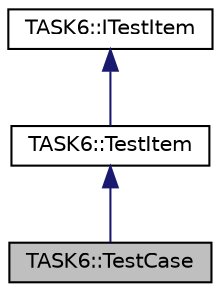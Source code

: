 digraph "TASK6::TestCase"
{
 // LATEX_PDF_SIZE
  edge [fontname="Helvetica",fontsize="10",labelfontname="Helvetica",labelfontsize="10"];
  node [fontname="Helvetica",fontsize="10",shape=record];
  Node1 [label="TASK6::TestCase",height=0.2,width=0.4,color="black", fillcolor="grey75", style="filled", fontcolor="black",tooltip="Implementation of the class for defining a test case."];
  Node2 -> Node1 [dir="back",color="midnightblue",fontsize="10",style="solid",fontname="Helvetica"];
  Node2 [label="TASK6::TestItem",height=0.2,width=0.4,color="black", fillcolor="white", style="filled",URL="$df/d22/classTASK6_1_1TestItem.html",tooltip="Implementation of the core functions for all derived classes of the unit test framework."];
  Node3 -> Node2 [dir="back",color="midnightblue",fontsize="10",style="solid",fontname="Helvetica"];
  Node3 [label="TASK6::ITestItem",height=0.2,width=0.4,color="black", fillcolor="white", style="filled",URL="$d4/dff/classTASK6_1_1ITestItem.html",tooltip="Interface class of unit testing classes. In general a test item conaitns either a a specific test or ..."];
}
